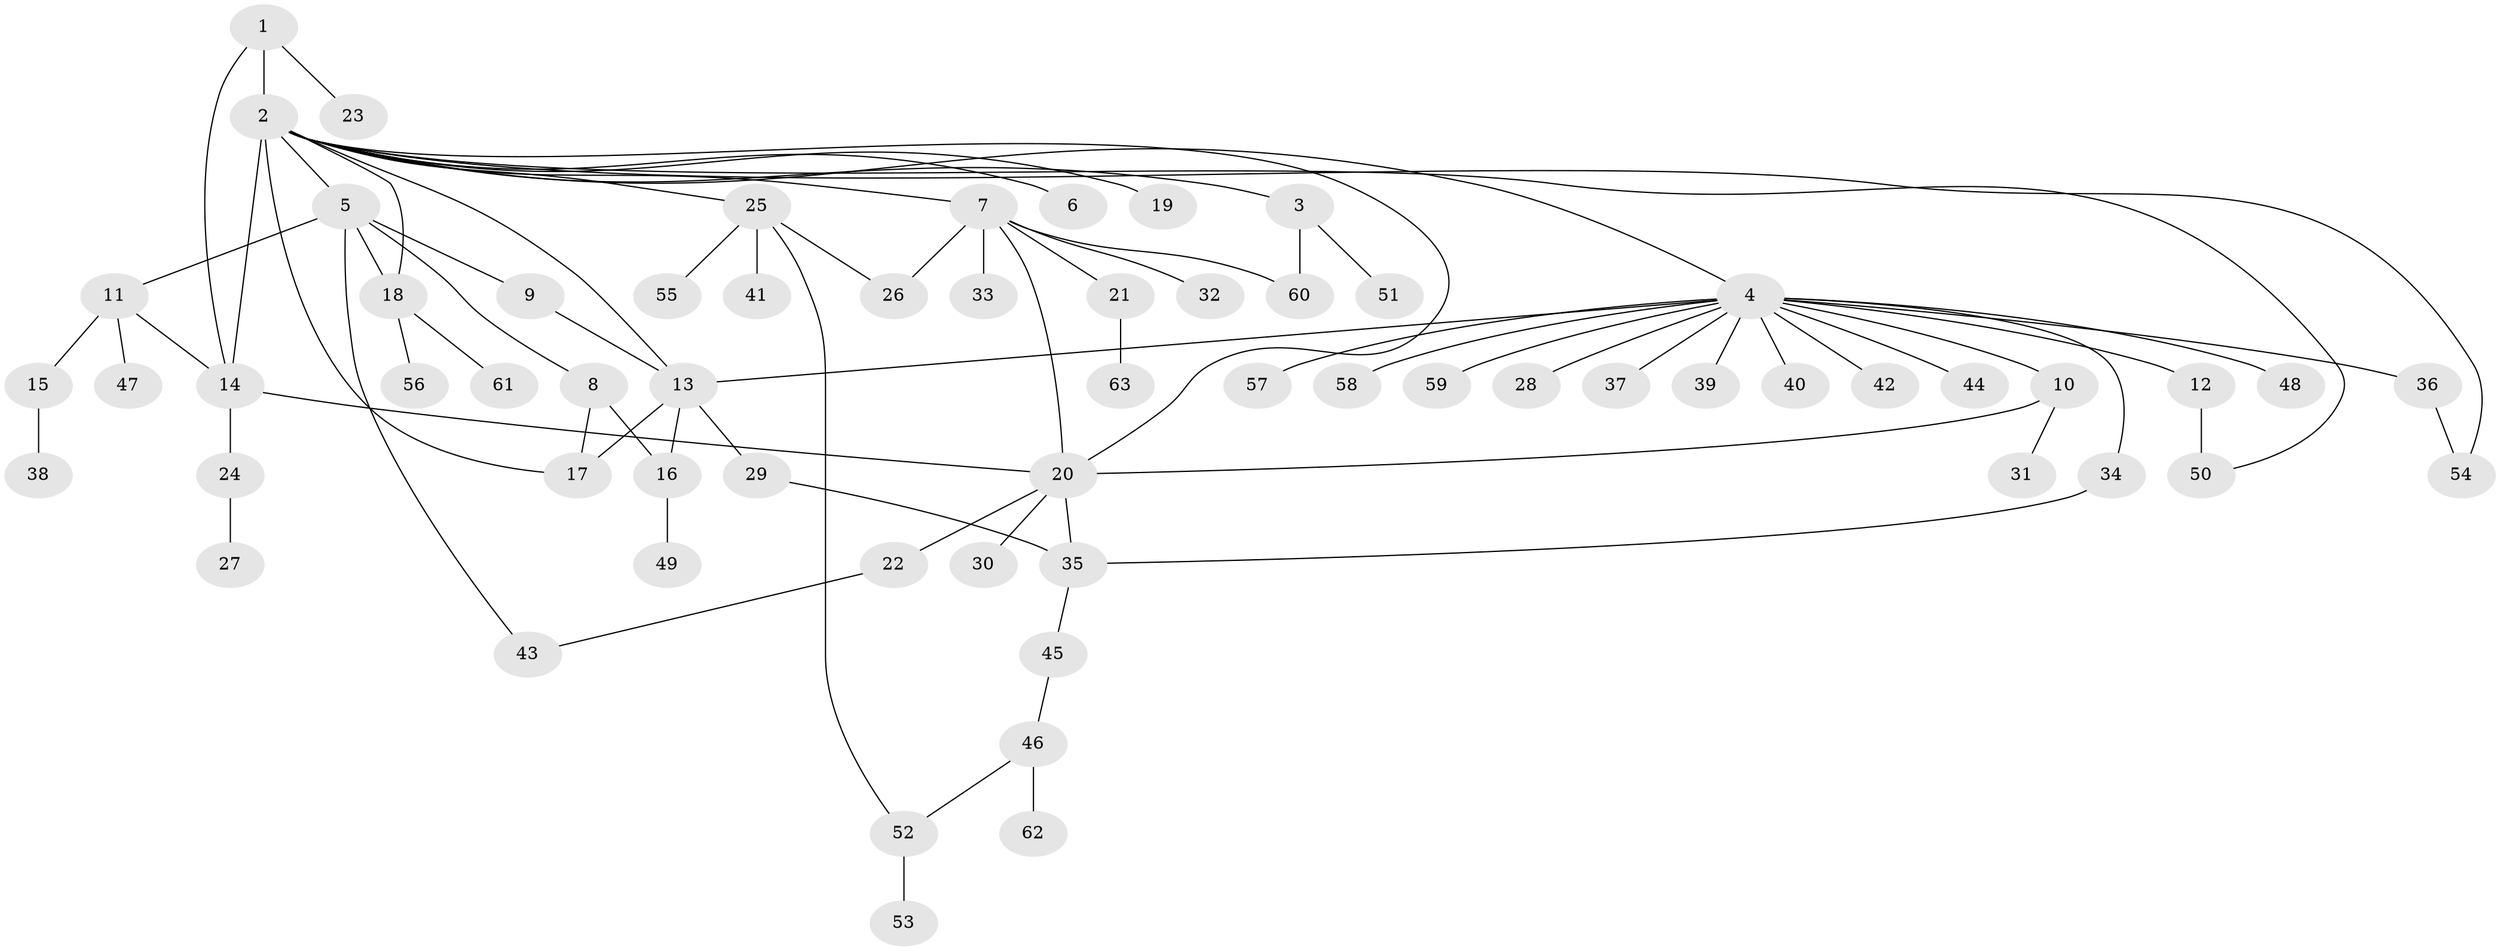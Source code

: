 // original degree distribution, {4: 0.031746031746031744, 28: 0.007936507936507936, 18: 0.007936507936507936, 13: 0.007936507936507936, 2: 0.1984126984126984, 8: 0.007936507936507936, 6: 0.031746031746031744, 3: 0.07936507936507936, 1: 0.5873015873015873, 5: 0.023809523809523808, 7: 0.007936507936507936, 9: 0.007936507936507936}
// Generated by graph-tools (version 1.1) at 2025/50/03/04/25 22:50:13]
// undirected, 63 vertices, 81 edges
graph export_dot {
  node [color=gray90,style=filled];
  1;
  2;
  3;
  4;
  5;
  6;
  7;
  8;
  9;
  10;
  11;
  12;
  13;
  14;
  15;
  16;
  17;
  18;
  19;
  20;
  21;
  22;
  23;
  24;
  25;
  26;
  27;
  28;
  29;
  30;
  31;
  32;
  33;
  34;
  35;
  36;
  37;
  38;
  39;
  40;
  41;
  42;
  43;
  44;
  45;
  46;
  47;
  48;
  49;
  50;
  51;
  52;
  53;
  54;
  55;
  56;
  57;
  58;
  59;
  60;
  61;
  62;
  63;
  1 -- 2 [weight=1.0];
  1 -- 14 [weight=1.0];
  1 -- 23 [weight=1.0];
  2 -- 3 [weight=1.0];
  2 -- 4 [weight=1.0];
  2 -- 5 [weight=1.0];
  2 -- 6 [weight=1.0];
  2 -- 7 [weight=1.0];
  2 -- 13 [weight=1.0];
  2 -- 14 [weight=12.0];
  2 -- 17 [weight=1.0];
  2 -- 18 [weight=1.0];
  2 -- 19 [weight=1.0];
  2 -- 20 [weight=1.0];
  2 -- 25 [weight=1.0];
  2 -- 50 [weight=1.0];
  2 -- 54 [weight=1.0];
  3 -- 51 [weight=1.0];
  3 -- 60 [weight=1.0];
  4 -- 10 [weight=1.0];
  4 -- 12 [weight=1.0];
  4 -- 13 [weight=1.0];
  4 -- 28 [weight=1.0];
  4 -- 34 [weight=1.0];
  4 -- 36 [weight=1.0];
  4 -- 37 [weight=1.0];
  4 -- 39 [weight=1.0];
  4 -- 40 [weight=1.0];
  4 -- 42 [weight=1.0];
  4 -- 44 [weight=1.0];
  4 -- 48 [weight=1.0];
  4 -- 57 [weight=1.0];
  4 -- 58 [weight=1.0];
  4 -- 59 [weight=1.0];
  5 -- 8 [weight=1.0];
  5 -- 9 [weight=1.0];
  5 -- 11 [weight=6.0];
  5 -- 18 [weight=1.0];
  5 -- 43 [weight=1.0];
  7 -- 20 [weight=1.0];
  7 -- 21 [weight=1.0];
  7 -- 26 [weight=1.0];
  7 -- 32 [weight=1.0];
  7 -- 33 [weight=1.0];
  7 -- 60 [weight=1.0];
  8 -- 16 [weight=1.0];
  8 -- 17 [weight=3.0];
  9 -- 13 [weight=1.0];
  10 -- 20 [weight=2.0];
  10 -- 31 [weight=1.0];
  11 -- 14 [weight=1.0];
  11 -- 15 [weight=1.0];
  11 -- 47 [weight=1.0];
  12 -- 50 [weight=3.0];
  13 -- 16 [weight=1.0];
  13 -- 17 [weight=1.0];
  13 -- 29 [weight=1.0];
  14 -- 20 [weight=1.0];
  14 -- 24 [weight=1.0];
  15 -- 38 [weight=4.0];
  16 -- 49 [weight=1.0];
  18 -- 56 [weight=1.0];
  18 -- 61 [weight=1.0];
  20 -- 22 [weight=1.0];
  20 -- 30 [weight=1.0];
  20 -- 35 [weight=1.0];
  21 -- 63 [weight=1.0];
  22 -- 43 [weight=1.0];
  24 -- 27 [weight=1.0];
  25 -- 26 [weight=1.0];
  25 -- 41 [weight=1.0];
  25 -- 52 [weight=1.0];
  25 -- 55 [weight=1.0];
  29 -- 35 [weight=4.0];
  34 -- 35 [weight=1.0];
  35 -- 45 [weight=1.0];
  36 -- 54 [weight=1.0];
  45 -- 46 [weight=1.0];
  46 -- 52 [weight=1.0];
  46 -- 62 [weight=1.0];
  52 -- 53 [weight=2.0];
}
